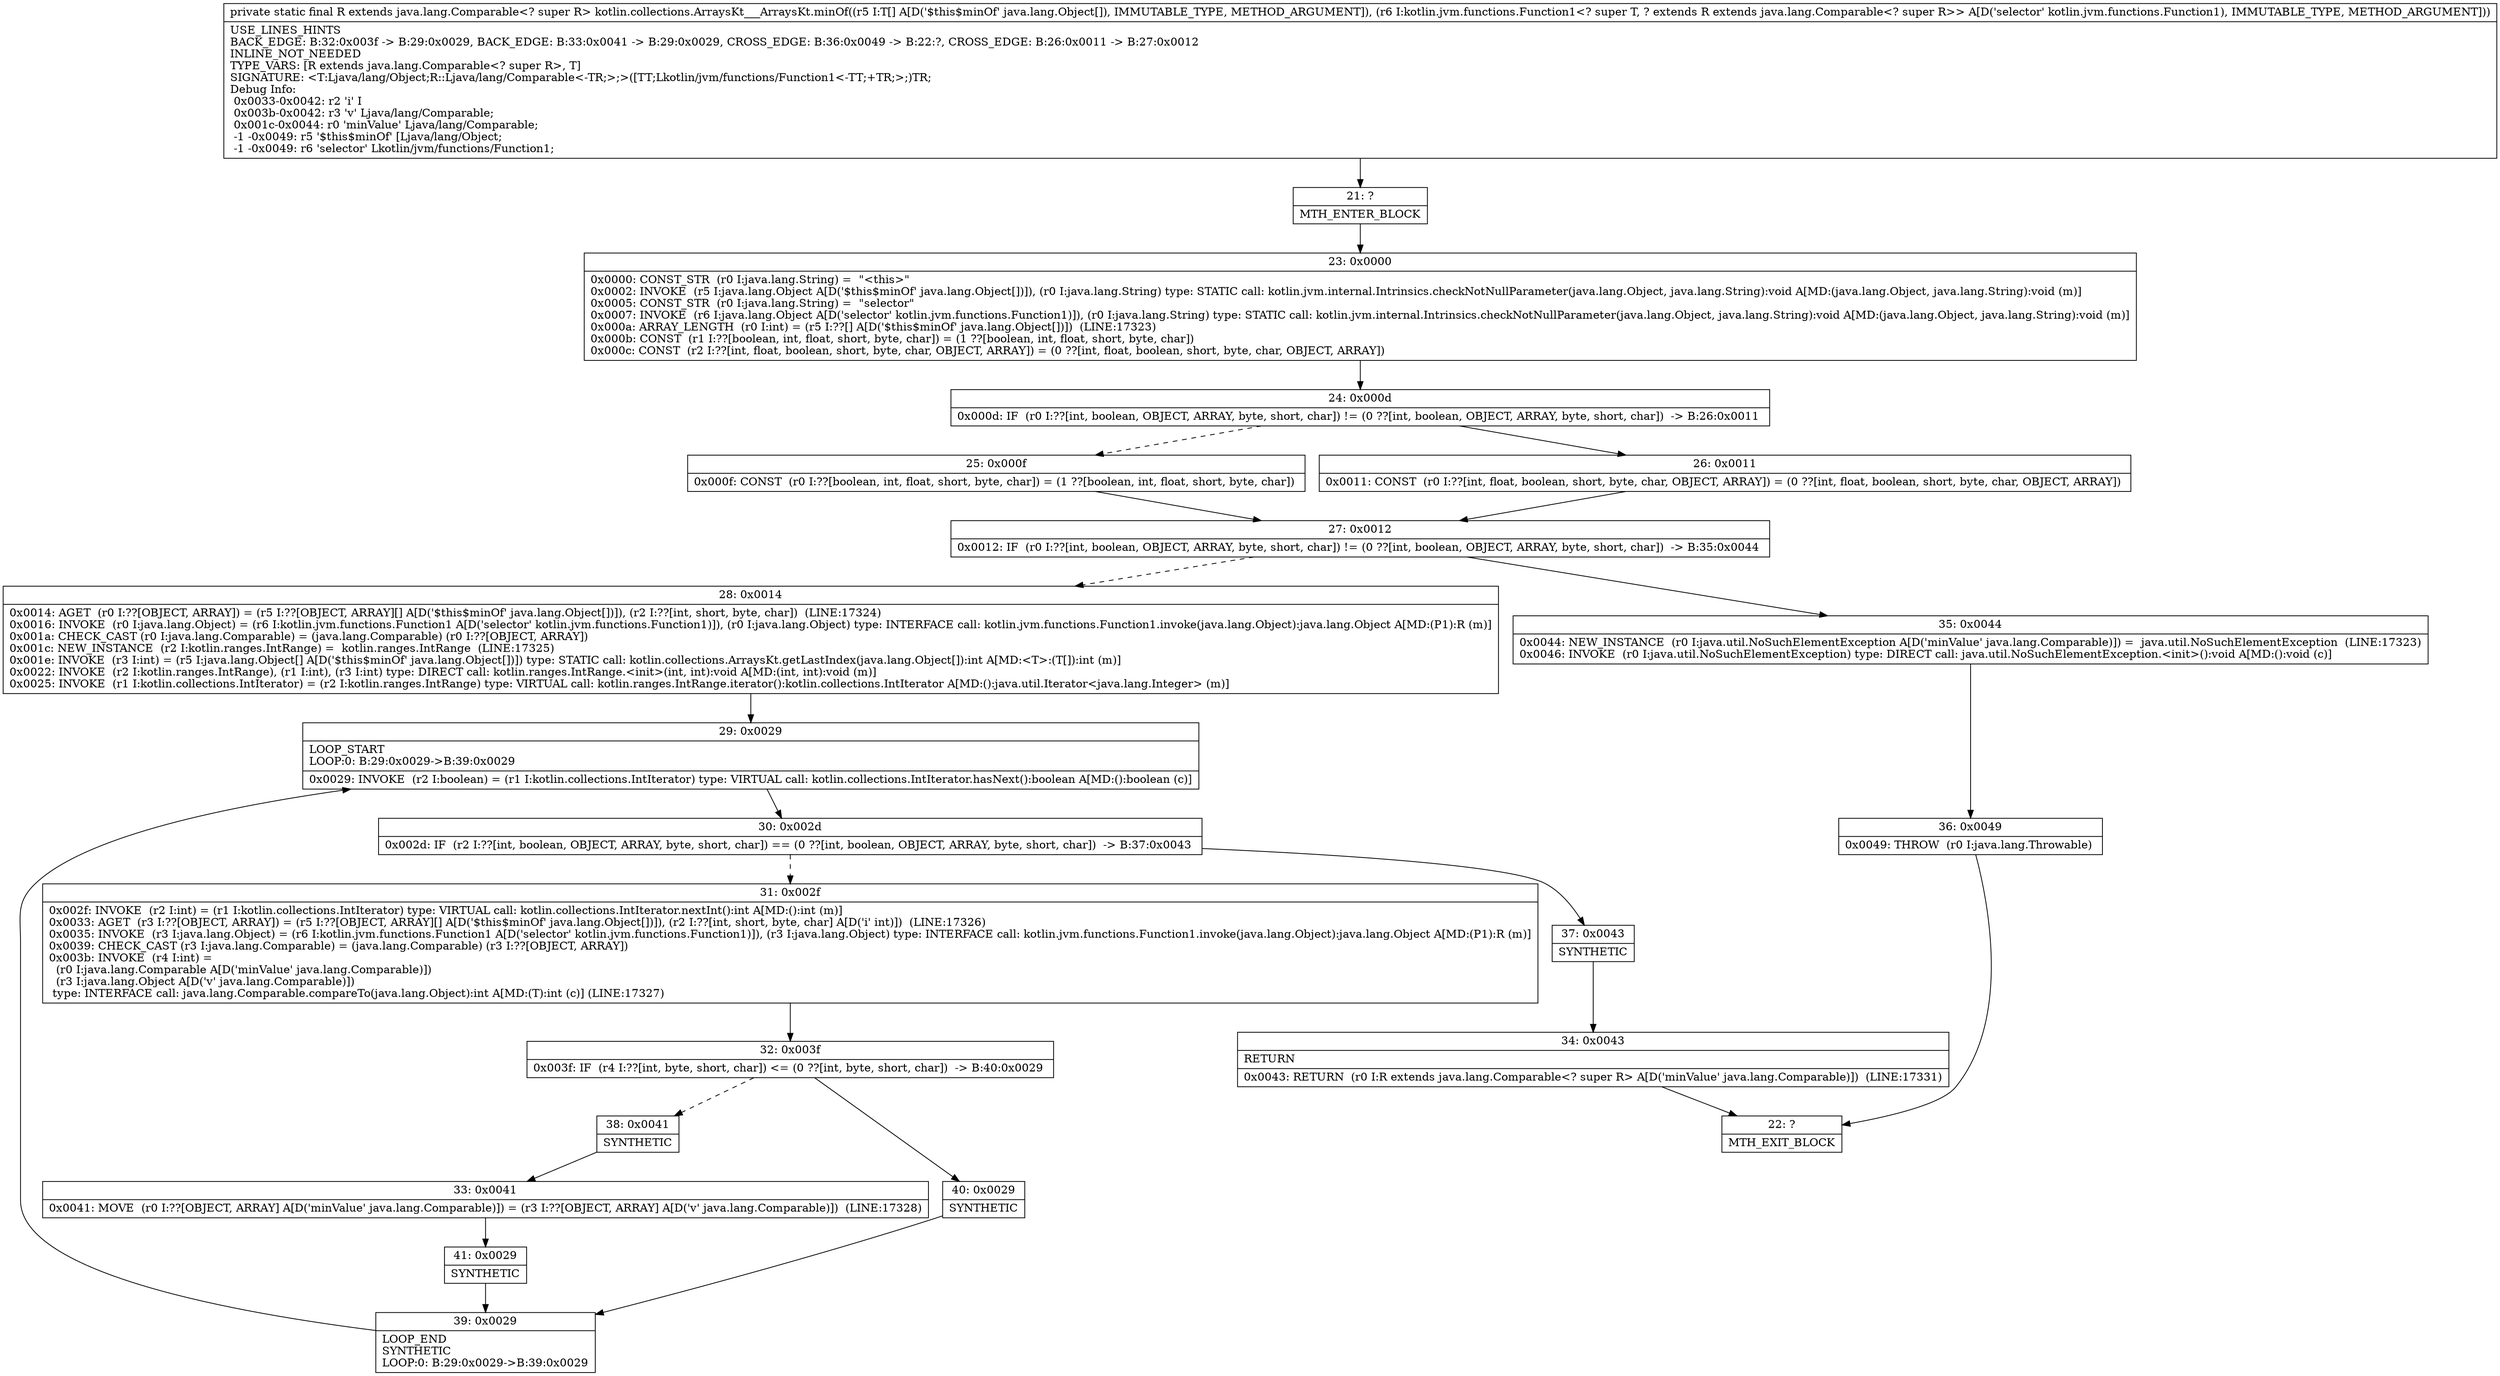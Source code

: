 digraph "CFG forkotlin.collections.ArraysKt___ArraysKt.minOf([Ljava\/lang\/Object;Lkotlin\/jvm\/functions\/Function1;)Ljava\/lang\/Comparable;" {
Node_21 [shape=record,label="{21\:\ ?|MTH_ENTER_BLOCK\l}"];
Node_23 [shape=record,label="{23\:\ 0x0000|0x0000: CONST_STR  (r0 I:java.lang.String) =  \"\<this\>\" \l0x0002: INVOKE  (r5 I:java.lang.Object A[D('$this$minOf' java.lang.Object[])]), (r0 I:java.lang.String) type: STATIC call: kotlin.jvm.internal.Intrinsics.checkNotNullParameter(java.lang.Object, java.lang.String):void A[MD:(java.lang.Object, java.lang.String):void (m)]\l0x0005: CONST_STR  (r0 I:java.lang.String) =  \"selector\" \l0x0007: INVOKE  (r6 I:java.lang.Object A[D('selector' kotlin.jvm.functions.Function1)]), (r0 I:java.lang.String) type: STATIC call: kotlin.jvm.internal.Intrinsics.checkNotNullParameter(java.lang.Object, java.lang.String):void A[MD:(java.lang.Object, java.lang.String):void (m)]\l0x000a: ARRAY_LENGTH  (r0 I:int) = (r5 I:??[] A[D('$this$minOf' java.lang.Object[])])  (LINE:17323)\l0x000b: CONST  (r1 I:??[boolean, int, float, short, byte, char]) = (1 ??[boolean, int, float, short, byte, char]) \l0x000c: CONST  (r2 I:??[int, float, boolean, short, byte, char, OBJECT, ARRAY]) = (0 ??[int, float, boolean, short, byte, char, OBJECT, ARRAY]) \l}"];
Node_24 [shape=record,label="{24\:\ 0x000d|0x000d: IF  (r0 I:??[int, boolean, OBJECT, ARRAY, byte, short, char]) != (0 ??[int, boolean, OBJECT, ARRAY, byte, short, char])  \-\> B:26:0x0011 \l}"];
Node_25 [shape=record,label="{25\:\ 0x000f|0x000f: CONST  (r0 I:??[boolean, int, float, short, byte, char]) = (1 ??[boolean, int, float, short, byte, char]) \l}"];
Node_27 [shape=record,label="{27\:\ 0x0012|0x0012: IF  (r0 I:??[int, boolean, OBJECT, ARRAY, byte, short, char]) != (0 ??[int, boolean, OBJECT, ARRAY, byte, short, char])  \-\> B:35:0x0044 \l}"];
Node_28 [shape=record,label="{28\:\ 0x0014|0x0014: AGET  (r0 I:??[OBJECT, ARRAY]) = (r5 I:??[OBJECT, ARRAY][] A[D('$this$minOf' java.lang.Object[])]), (r2 I:??[int, short, byte, char])  (LINE:17324)\l0x0016: INVOKE  (r0 I:java.lang.Object) = (r6 I:kotlin.jvm.functions.Function1 A[D('selector' kotlin.jvm.functions.Function1)]), (r0 I:java.lang.Object) type: INTERFACE call: kotlin.jvm.functions.Function1.invoke(java.lang.Object):java.lang.Object A[MD:(P1):R (m)]\l0x001a: CHECK_CAST (r0 I:java.lang.Comparable) = (java.lang.Comparable) (r0 I:??[OBJECT, ARRAY]) \l0x001c: NEW_INSTANCE  (r2 I:kotlin.ranges.IntRange) =  kotlin.ranges.IntRange  (LINE:17325)\l0x001e: INVOKE  (r3 I:int) = (r5 I:java.lang.Object[] A[D('$this$minOf' java.lang.Object[])]) type: STATIC call: kotlin.collections.ArraysKt.getLastIndex(java.lang.Object[]):int A[MD:\<T\>:(T[]):int (m)]\l0x0022: INVOKE  (r2 I:kotlin.ranges.IntRange), (r1 I:int), (r3 I:int) type: DIRECT call: kotlin.ranges.IntRange.\<init\>(int, int):void A[MD:(int, int):void (m)]\l0x0025: INVOKE  (r1 I:kotlin.collections.IntIterator) = (r2 I:kotlin.ranges.IntRange) type: VIRTUAL call: kotlin.ranges.IntRange.iterator():kotlin.collections.IntIterator A[MD:():java.util.Iterator\<java.lang.Integer\> (m)]\l}"];
Node_29 [shape=record,label="{29\:\ 0x0029|LOOP_START\lLOOP:0: B:29:0x0029\-\>B:39:0x0029\l|0x0029: INVOKE  (r2 I:boolean) = (r1 I:kotlin.collections.IntIterator) type: VIRTUAL call: kotlin.collections.IntIterator.hasNext():boolean A[MD:():boolean (c)]\l}"];
Node_30 [shape=record,label="{30\:\ 0x002d|0x002d: IF  (r2 I:??[int, boolean, OBJECT, ARRAY, byte, short, char]) == (0 ??[int, boolean, OBJECT, ARRAY, byte, short, char])  \-\> B:37:0x0043 \l}"];
Node_31 [shape=record,label="{31\:\ 0x002f|0x002f: INVOKE  (r2 I:int) = (r1 I:kotlin.collections.IntIterator) type: VIRTUAL call: kotlin.collections.IntIterator.nextInt():int A[MD:():int (m)]\l0x0033: AGET  (r3 I:??[OBJECT, ARRAY]) = (r5 I:??[OBJECT, ARRAY][] A[D('$this$minOf' java.lang.Object[])]), (r2 I:??[int, short, byte, char] A[D('i' int)])  (LINE:17326)\l0x0035: INVOKE  (r3 I:java.lang.Object) = (r6 I:kotlin.jvm.functions.Function1 A[D('selector' kotlin.jvm.functions.Function1)]), (r3 I:java.lang.Object) type: INTERFACE call: kotlin.jvm.functions.Function1.invoke(java.lang.Object):java.lang.Object A[MD:(P1):R (m)]\l0x0039: CHECK_CAST (r3 I:java.lang.Comparable) = (java.lang.Comparable) (r3 I:??[OBJECT, ARRAY]) \l0x003b: INVOKE  (r4 I:int) = \l  (r0 I:java.lang.Comparable A[D('minValue' java.lang.Comparable)])\l  (r3 I:java.lang.Object A[D('v' java.lang.Comparable)])\l type: INTERFACE call: java.lang.Comparable.compareTo(java.lang.Object):int A[MD:(T):int (c)] (LINE:17327)\l}"];
Node_32 [shape=record,label="{32\:\ 0x003f|0x003f: IF  (r4 I:??[int, byte, short, char]) \<= (0 ??[int, byte, short, char])  \-\> B:40:0x0029 \l}"];
Node_38 [shape=record,label="{38\:\ 0x0041|SYNTHETIC\l}"];
Node_33 [shape=record,label="{33\:\ 0x0041|0x0041: MOVE  (r0 I:??[OBJECT, ARRAY] A[D('minValue' java.lang.Comparable)]) = (r3 I:??[OBJECT, ARRAY] A[D('v' java.lang.Comparable)])  (LINE:17328)\l}"];
Node_41 [shape=record,label="{41\:\ 0x0029|SYNTHETIC\l}"];
Node_39 [shape=record,label="{39\:\ 0x0029|LOOP_END\lSYNTHETIC\lLOOP:0: B:29:0x0029\-\>B:39:0x0029\l}"];
Node_40 [shape=record,label="{40\:\ 0x0029|SYNTHETIC\l}"];
Node_37 [shape=record,label="{37\:\ 0x0043|SYNTHETIC\l}"];
Node_34 [shape=record,label="{34\:\ 0x0043|RETURN\l|0x0043: RETURN  (r0 I:R extends java.lang.Comparable\<? super R\> A[D('minValue' java.lang.Comparable)])  (LINE:17331)\l}"];
Node_22 [shape=record,label="{22\:\ ?|MTH_EXIT_BLOCK\l}"];
Node_35 [shape=record,label="{35\:\ 0x0044|0x0044: NEW_INSTANCE  (r0 I:java.util.NoSuchElementException A[D('minValue' java.lang.Comparable)]) =  java.util.NoSuchElementException  (LINE:17323)\l0x0046: INVOKE  (r0 I:java.util.NoSuchElementException) type: DIRECT call: java.util.NoSuchElementException.\<init\>():void A[MD:():void (c)]\l}"];
Node_36 [shape=record,label="{36\:\ 0x0049|0x0049: THROW  (r0 I:java.lang.Throwable) \l}"];
Node_26 [shape=record,label="{26\:\ 0x0011|0x0011: CONST  (r0 I:??[int, float, boolean, short, byte, char, OBJECT, ARRAY]) = (0 ??[int, float, boolean, short, byte, char, OBJECT, ARRAY]) \l}"];
MethodNode[shape=record,label="{private static final R extends java.lang.Comparable\<? super R\> kotlin.collections.ArraysKt___ArraysKt.minOf((r5 I:T[] A[D('$this$minOf' java.lang.Object[]), IMMUTABLE_TYPE, METHOD_ARGUMENT]), (r6 I:kotlin.jvm.functions.Function1\<? super T, ? extends R extends java.lang.Comparable\<? super R\>\> A[D('selector' kotlin.jvm.functions.Function1), IMMUTABLE_TYPE, METHOD_ARGUMENT]))  | USE_LINES_HINTS\lBACK_EDGE: B:32:0x003f \-\> B:29:0x0029, BACK_EDGE: B:33:0x0041 \-\> B:29:0x0029, CROSS_EDGE: B:36:0x0049 \-\> B:22:?, CROSS_EDGE: B:26:0x0011 \-\> B:27:0x0012\lINLINE_NOT_NEEDED\lTYPE_VARS: [R extends java.lang.Comparable\<? super R\>, T]\lSIGNATURE: \<T:Ljava\/lang\/Object;R::Ljava\/lang\/Comparable\<\-TR;\>;\>([TT;Lkotlin\/jvm\/functions\/Function1\<\-TT;+TR;\>;)TR;\lDebug Info:\l  0x0033\-0x0042: r2 'i' I\l  0x003b\-0x0042: r3 'v' Ljava\/lang\/Comparable;\l  0x001c\-0x0044: r0 'minValue' Ljava\/lang\/Comparable;\l  \-1 \-0x0049: r5 '$this$minOf' [Ljava\/lang\/Object;\l  \-1 \-0x0049: r6 'selector' Lkotlin\/jvm\/functions\/Function1;\l}"];
MethodNode -> Node_21;Node_21 -> Node_23;
Node_23 -> Node_24;
Node_24 -> Node_25[style=dashed];
Node_24 -> Node_26;
Node_25 -> Node_27;
Node_27 -> Node_28[style=dashed];
Node_27 -> Node_35;
Node_28 -> Node_29;
Node_29 -> Node_30;
Node_30 -> Node_31[style=dashed];
Node_30 -> Node_37;
Node_31 -> Node_32;
Node_32 -> Node_38[style=dashed];
Node_32 -> Node_40;
Node_38 -> Node_33;
Node_33 -> Node_41;
Node_41 -> Node_39;
Node_39 -> Node_29;
Node_40 -> Node_39;
Node_37 -> Node_34;
Node_34 -> Node_22;
Node_35 -> Node_36;
Node_36 -> Node_22;
Node_26 -> Node_27;
}

